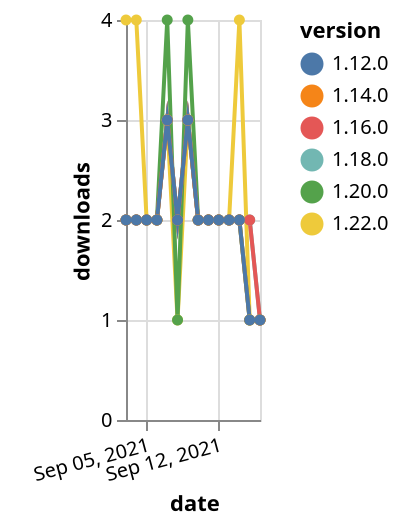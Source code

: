 {"$schema": "https://vega.github.io/schema/vega-lite/v5.json", "description": "A simple bar chart with embedded data.", "data": {"values": [{"date": "2021-09-03", "total": 995, "delta": 2, "version": "1.18.0"}, {"date": "2021-09-04", "total": 997, "delta": 2, "version": "1.18.0"}, {"date": "2021-09-05", "total": 999, "delta": 2, "version": "1.18.0"}, {"date": "2021-09-06", "total": 1001, "delta": 2, "version": "1.18.0"}, {"date": "2021-09-07", "total": 1004, "delta": 3, "version": "1.18.0"}, {"date": "2021-09-08", "total": 1006, "delta": 2, "version": "1.18.0"}, {"date": "2021-09-09", "total": 1009, "delta": 3, "version": "1.18.0"}, {"date": "2021-09-10", "total": 1011, "delta": 2, "version": "1.18.0"}, {"date": "2021-09-11", "total": 1013, "delta": 2, "version": "1.18.0"}, {"date": "2021-09-12", "total": 1015, "delta": 2, "version": "1.18.0"}, {"date": "2021-09-13", "total": 1017, "delta": 2, "version": "1.18.0"}, {"date": "2021-09-14", "total": 1019, "delta": 2, "version": "1.18.0"}, {"date": "2021-09-15", "total": 1021, "delta": 2, "version": "1.18.0"}, {"date": "2021-09-16", "total": 1022, "delta": 1, "version": "1.18.0"}, {"date": "2021-09-03", "total": 217, "delta": 4, "version": "1.22.0"}, {"date": "2021-09-04", "total": 221, "delta": 4, "version": "1.22.0"}, {"date": "2021-09-05", "total": 223, "delta": 2, "version": "1.22.0"}, {"date": "2021-09-06", "total": 225, "delta": 2, "version": "1.22.0"}, {"date": "2021-09-07", "total": 228, "delta": 3, "version": "1.22.0"}, {"date": "2021-09-08", "total": 229, "delta": 1, "version": "1.22.0"}, {"date": "2021-09-09", "total": 232, "delta": 3, "version": "1.22.0"}, {"date": "2021-09-10", "total": 234, "delta": 2, "version": "1.22.0"}, {"date": "2021-09-11", "total": 236, "delta": 2, "version": "1.22.0"}, {"date": "2021-09-12", "total": 238, "delta": 2, "version": "1.22.0"}, {"date": "2021-09-13", "total": 240, "delta": 2, "version": "1.22.0"}, {"date": "2021-09-14", "total": 244, "delta": 4, "version": "1.22.0"}, {"date": "2021-09-15", "total": 245, "delta": 1, "version": "1.22.0"}, {"date": "2021-09-16", "total": 246, "delta": 1, "version": "1.22.0"}, {"date": "2021-09-03", "total": 691, "delta": 2, "version": "1.20.0"}, {"date": "2021-09-04", "total": 693, "delta": 2, "version": "1.20.0"}, {"date": "2021-09-05", "total": 695, "delta": 2, "version": "1.20.0"}, {"date": "2021-09-06", "total": 697, "delta": 2, "version": "1.20.0"}, {"date": "2021-09-07", "total": 701, "delta": 4, "version": "1.20.0"}, {"date": "2021-09-08", "total": 702, "delta": 1, "version": "1.20.0"}, {"date": "2021-09-09", "total": 706, "delta": 4, "version": "1.20.0"}, {"date": "2021-09-10", "total": 708, "delta": 2, "version": "1.20.0"}, {"date": "2021-09-11", "total": 710, "delta": 2, "version": "1.20.0"}, {"date": "2021-09-12", "total": 712, "delta": 2, "version": "1.20.0"}, {"date": "2021-09-13", "total": 714, "delta": 2, "version": "1.20.0"}, {"date": "2021-09-14", "total": 716, "delta": 2, "version": "1.20.0"}, {"date": "2021-09-15", "total": 717, "delta": 1, "version": "1.20.0"}, {"date": "2021-09-16", "total": 718, "delta": 1, "version": "1.20.0"}, {"date": "2021-09-03", "total": 1498, "delta": 2, "version": "1.16.0"}, {"date": "2021-09-04", "total": 1500, "delta": 2, "version": "1.16.0"}, {"date": "2021-09-05", "total": 1502, "delta": 2, "version": "1.16.0"}, {"date": "2021-09-06", "total": 1504, "delta": 2, "version": "1.16.0"}, {"date": "2021-09-07", "total": 1507, "delta": 3, "version": "1.16.0"}, {"date": "2021-09-08", "total": 1509, "delta": 2, "version": "1.16.0"}, {"date": "2021-09-09", "total": 1512, "delta": 3, "version": "1.16.0"}, {"date": "2021-09-10", "total": 1514, "delta": 2, "version": "1.16.0"}, {"date": "2021-09-11", "total": 1516, "delta": 2, "version": "1.16.0"}, {"date": "2021-09-12", "total": 1518, "delta": 2, "version": "1.16.0"}, {"date": "2021-09-13", "total": 1520, "delta": 2, "version": "1.16.0"}, {"date": "2021-09-14", "total": 1522, "delta": 2, "version": "1.16.0"}, {"date": "2021-09-15", "total": 1524, "delta": 2, "version": "1.16.0"}, {"date": "2021-09-16", "total": 1525, "delta": 1, "version": "1.16.0"}, {"date": "2021-09-03", "total": 1634, "delta": 2, "version": "1.14.0"}, {"date": "2021-09-04", "total": 1636, "delta": 2, "version": "1.14.0"}, {"date": "2021-09-05", "total": 1638, "delta": 2, "version": "1.14.0"}, {"date": "2021-09-06", "total": 1640, "delta": 2, "version": "1.14.0"}, {"date": "2021-09-07", "total": 1643, "delta": 3, "version": "1.14.0"}, {"date": "2021-09-08", "total": 1645, "delta": 2, "version": "1.14.0"}, {"date": "2021-09-09", "total": 1648, "delta": 3, "version": "1.14.0"}, {"date": "2021-09-10", "total": 1650, "delta": 2, "version": "1.14.0"}, {"date": "2021-09-11", "total": 1652, "delta": 2, "version": "1.14.0"}, {"date": "2021-09-12", "total": 1654, "delta": 2, "version": "1.14.0"}, {"date": "2021-09-13", "total": 1656, "delta": 2, "version": "1.14.0"}, {"date": "2021-09-14", "total": 1658, "delta": 2, "version": "1.14.0"}, {"date": "2021-09-15", "total": 1659, "delta": 1, "version": "1.14.0"}, {"date": "2021-09-16", "total": 1660, "delta": 1, "version": "1.14.0"}, {"date": "2021-09-03", "total": 1997, "delta": 2, "version": "1.12.0"}, {"date": "2021-09-04", "total": 1999, "delta": 2, "version": "1.12.0"}, {"date": "2021-09-05", "total": 2001, "delta": 2, "version": "1.12.0"}, {"date": "2021-09-06", "total": 2003, "delta": 2, "version": "1.12.0"}, {"date": "2021-09-07", "total": 2006, "delta": 3, "version": "1.12.0"}, {"date": "2021-09-08", "total": 2008, "delta": 2, "version": "1.12.0"}, {"date": "2021-09-09", "total": 2011, "delta": 3, "version": "1.12.0"}, {"date": "2021-09-10", "total": 2013, "delta": 2, "version": "1.12.0"}, {"date": "2021-09-11", "total": 2015, "delta": 2, "version": "1.12.0"}, {"date": "2021-09-12", "total": 2017, "delta": 2, "version": "1.12.0"}, {"date": "2021-09-13", "total": 2019, "delta": 2, "version": "1.12.0"}, {"date": "2021-09-14", "total": 2021, "delta": 2, "version": "1.12.0"}, {"date": "2021-09-15", "total": 2022, "delta": 1, "version": "1.12.0"}, {"date": "2021-09-16", "total": 2023, "delta": 1, "version": "1.12.0"}]}, "width": "container", "mark": {"type": "line", "point": {"filled": true}}, "encoding": {"x": {"field": "date", "type": "temporal", "timeUnit": "yearmonthdate", "title": "date", "axis": {"labelAngle": -15}}, "y": {"field": "delta", "type": "quantitative", "title": "downloads"}, "color": {"field": "version", "type": "nominal"}, "tooltip": {"field": "delta"}}}